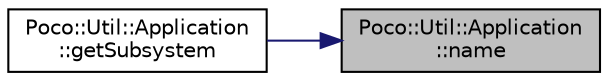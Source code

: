 digraph "Poco::Util::Application::name"
{
 // LATEX_PDF_SIZE
  edge [fontname="Helvetica",fontsize="10",labelfontname="Helvetica",labelfontsize="10"];
  node [fontname="Helvetica",fontsize="10",shape=record];
  rankdir="RL";
  Node1 [label="Poco::Util::Application\l::name",height=0.2,width=0.4,color="black", fillcolor="grey75", style="filled", fontcolor="black",tooltip=" "];
  Node1 -> Node2 [dir="back",color="midnightblue",fontsize="10",style="solid"];
  Node2 [label="Poco::Util::Application\l::getSubsystem",height=0.2,width=0.4,color="black", fillcolor="white", style="filled",URL="$classPoco_1_1Util_1_1Application.html#a35c89f7945c0b50867841b98f479fc51",tooltip=" "];
}
